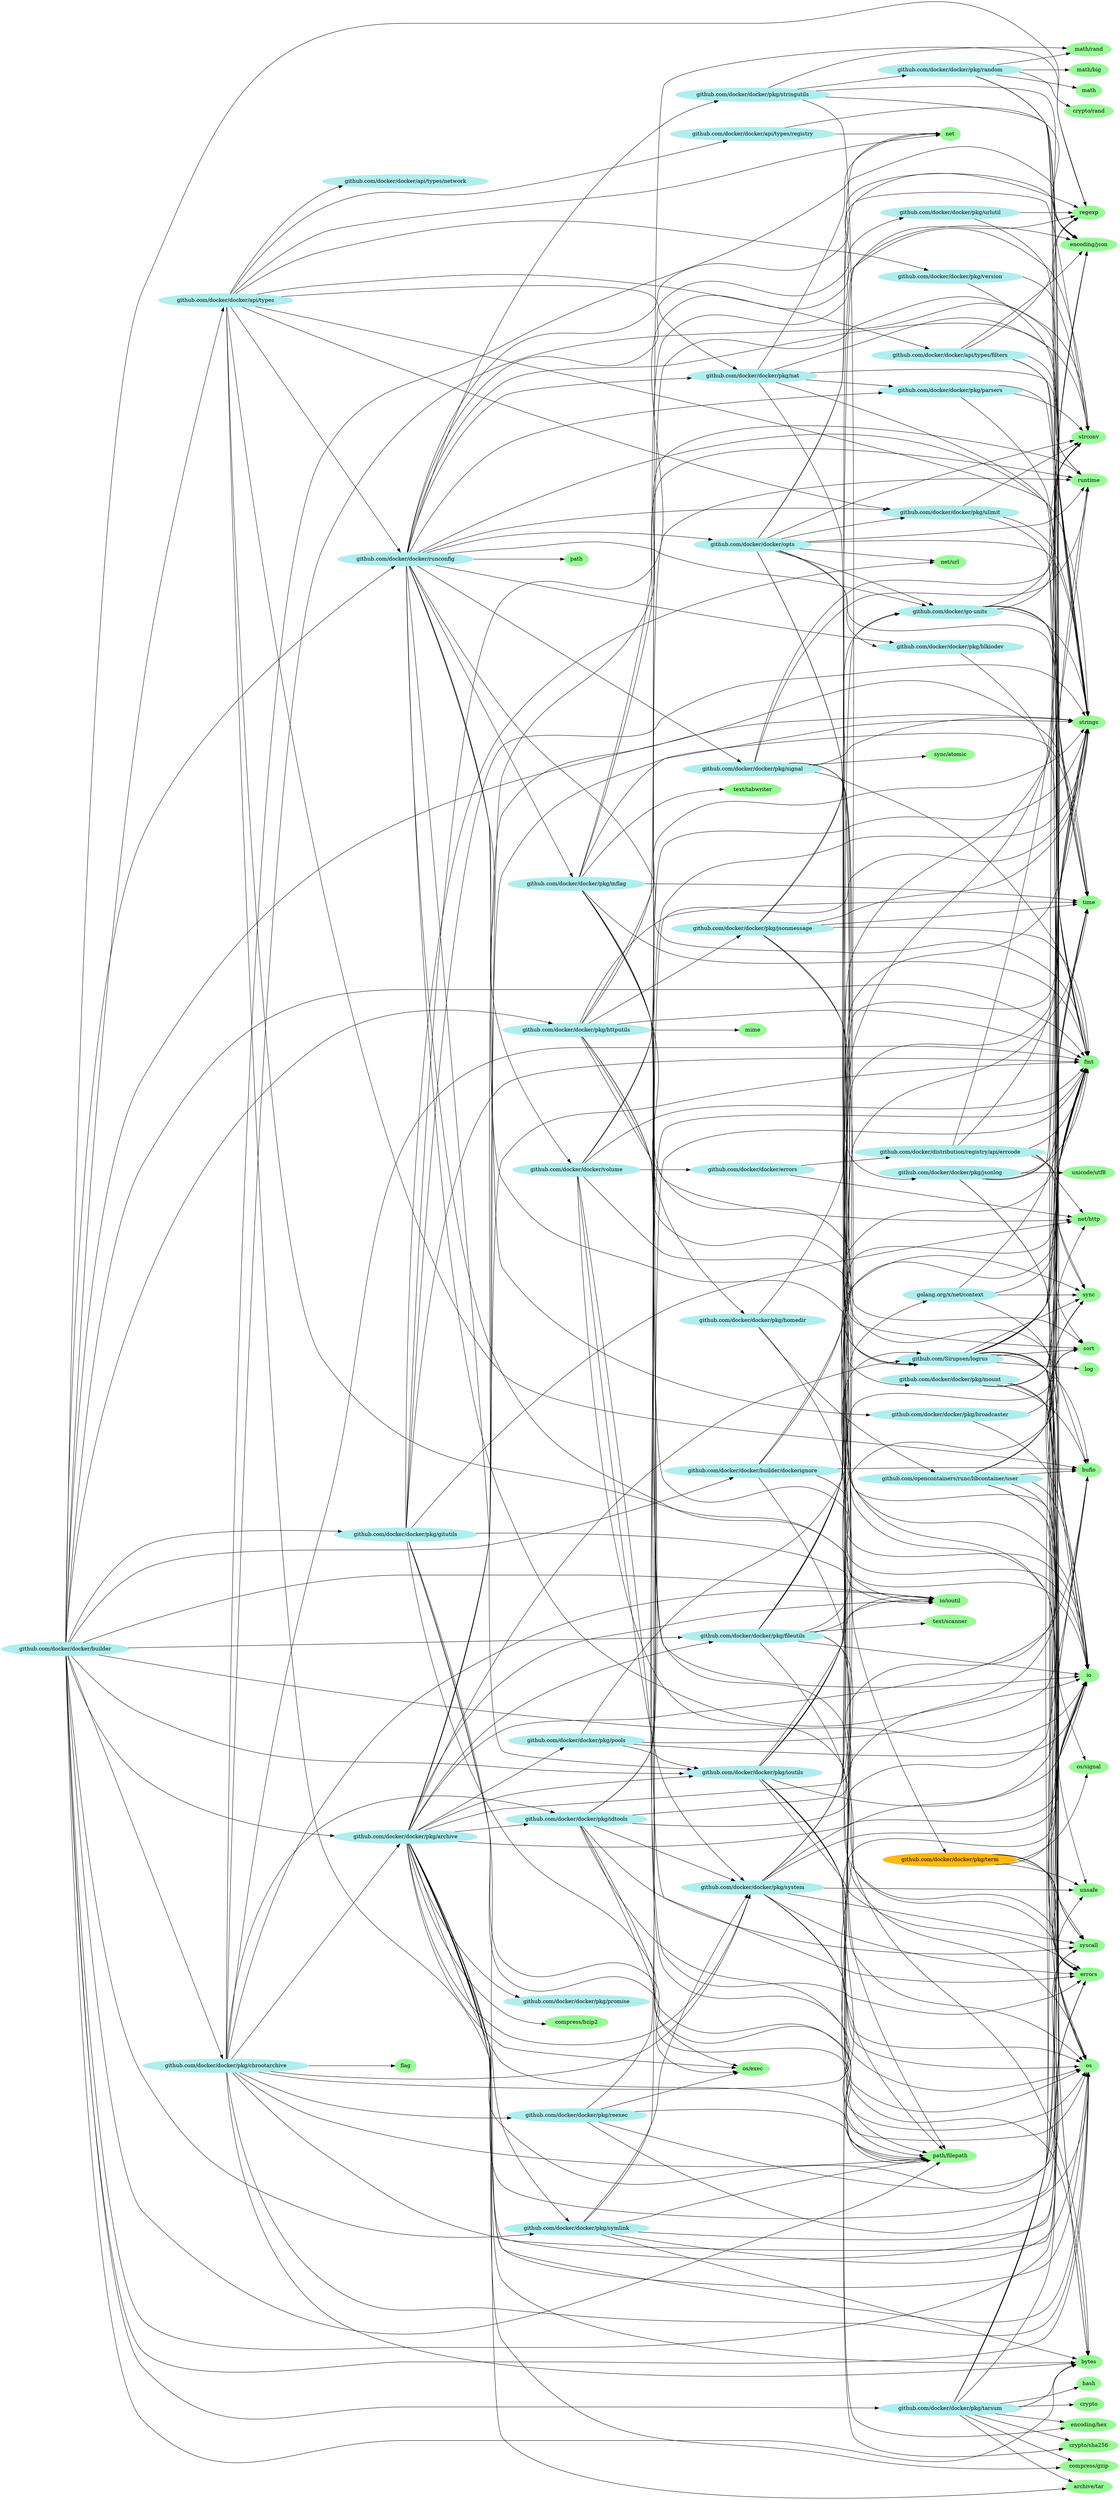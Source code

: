 digraph godep {
rankdir="LR"
0 [label="github.com/docker/docker/pkg/term" style="filled" color="darkgoldenrod1"];
0 -> 1;
0 -> 2;
0 -> 3;
0 -> 4;
0 -> 5;
0 -> 6;
7 [label="crypto/sha256" style="filled" color="palegreen"];
8 [label="github.com/Sirupsen/logrus" style="filled" color="paleturquoise"];
8 -> 9;
8 -> 10;
8 -> 11;
8 -> 12;
8 -> 2;
8 -> 13;
8 -> 3;
8 -> 14;
8 -> 15;
8 -> 16;
8 -> 17;
8 -> 5;
8 -> 18;
8 -> 6;
19 [label="github.com/docker/docker/pkg/signal" style="filled" color="paleturquoise"];
19 -> 12;
19 -> 8;
19 -> 3;
19 -> 4;
19 -> 14;
19 -> 20;
19 -> 16;
19 -> 21;
19 -> 5;
22 [label="github.com/docker/docker/builder/dockerignore" style="filled" color="paleturquoise"];
22 -> 9;
22 -> 12;
22 -> 2;
22 -> 23;
22 -> 16;
24 [label="unicode/utf8" style="filled" color="palegreen"];
1 [label="errors" style="filled" color="palegreen"];
25 [label="golang.org/x/net/context" style="filled" color="paleturquoise"];
25 -> 1;
25 -> 12;
25 -> 17;
25 -> 18;
26 [label="github.com/docker/distribution/registry/api/errcode" style="filled" color="paleturquoise"];
26 -> 11;
26 -> 12;
26 -> 27;
26 -> 15;
26 -> 16;
26 -> 17;
28 [label="hash" style="filled" color="palegreen"];
29 [label="github.com/docker/docker/runconfig" style="filled" color="paleturquoise"];
29 -> 11;
29 -> 12;
29 -> 30;
29 -> 31;
29 -> 32;
29 -> 33;
29 -> 34;
29 -> 35;
29 -> 36;
29 -> 37;
29 -> 19;
29 -> 38;
29 -> 39;
29 -> 40;
29 -> 41;
29 -> 2;
29 -> 42;
29 -> 43;
29 -> 14;
29 -> 20;
29 -> 16;
2 [label="io" style="filled" color="palegreen"];
42 [label="io/ioutil" style="filled" color="palegreen"];
27 [label="net/http" style="filled" color="palegreen"];
44 [label="github.com/opencontainers/runc/libcontainer/user" style="filled" color="paleturquoise"];
44 -> 9;
44 -> 1;
44 -> 12;
44 -> 2;
44 -> 3;
44 -> 20;
44 -> 16;
44 -> 5;
21 [label="sync/atomic" style="filled" color="palegreen"];
45 [label="crypto/rand" style="filled" color="palegreen"];
46 [label="github.com/docker/docker/api/types/network" style="filled" color="paleturquoise"];
47 [label="github.com/docker/docker/api/types/registry" style="filled" color="paleturquoise"];
47 -> 11;
47 -> 48;
34 [label="github.com/docker/docker/pkg/mflag" style="filled" color="paleturquoise"];
34 -> 1;
34 -> 12;
34 -> 49;
34 -> 2;
34 -> 3;
34 -> 14;
34 -> 15;
34 -> 20;
34 -> 16;
34 -> 50;
34 -> 18;
43 [label="path" style="filled" color="palegreen"];
51 [label="regexp" style="filled" color="palegreen"];
17 [label="sync" style="filled" color="palegreen"];
33 [label="github.com/docker/docker/pkg/ioutils" style="filled" color="paleturquoise"];
33 -> 10;
33 -> 7;
33 -> 52;
33 -> 1;
33 -> 12;
33 -> 25;
33 -> 2;
33 -> 42;
33 -> 27;
33 -> 3;
33 -> 17;
49 [label="github.com/docker/docker/pkg/homedir" style="filled" color="paleturquoise"];
49 -> 44;
49 -> 3;
49 -> 14;
53 [label="github.com/docker/docker/pkg/urlutil" style="filled" color="paleturquoise"];
53 -> 51;
53 -> 16;
39 [label="github.com/docker/docker/pkg/ulimit" style="filled" color="paleturquoise"];
39 -> 12;
39 -> 20;
39 -> 16;
54 [label="github.com/docker/docker/pkg/version" style="filled" color="paleturquoise"];
54 -> 20;
54 -> 16;
55 [label="flag" style="filled" color="palegreen"];
56 [label="github.com/docker/docker/pkg/jsonlog" style="filled" color="paleturquoise"];
56 -> 10;
56 -> 11;
56 -> 1;
56 -> 12;
56 -> 18;
56 -> 24;
31 [label="github.com/docker/docker/pkg/blkiodev" style="filled" color="paleturquoise"];
31 -> 12;
57 [label="github.com/docker/docker/pkg/pools" style="filled" color="paleturquoise"];
57 -> 9;
57 -> 33;
57 -> 2;
57 -> 17;
30 [label="github.com/docker/docker/opts" style="filled" color="paleturquoise"];
30 -> 9;
30 -> 12;
30 -> 31;
30 -> 39;
30 -> 41;
30 -> 48;
30 -> 58;
30 -> 3;
30 -> 51;
30 -> 14;
30 -> 20;
30 -> 16;
14 [label="runtime" style="filled" color="palegreen"];
59 [label="github.com/docker/docker/pkg/tarsum" style="filled" color="paleturquoise"];
59 -> 60;
59 -> 10;
59 -> 61;
59 -> 62;
59 -> 7;
59 -> 52;
59 -> 1;
59 -> 12;
59 -> 28;
59 -> 2;
59 -> 15;
59 -> 20;
59 -> 16;
62 [label="crypto" style="filled" color="palegreen"];
63 [label="github.com/docker/docker/api/types/filters" style="filled" color="paleturquoise"];
63 -> 11;
63 -> 1;
63 -> 12;
63 -> 51;
63 -> 16;
11 [label="encoding/json" style="filled" color="palegreen"];
38 [label="github.com/docker/docker/pkg/stringutils" style="filled" color="paleturquoise"];
38 -> 10;
38 -> 11;
38 -> 64;
38 -> 65;
38 -> 16;
66 [label="github.com/docker/docker/pkg/system" style="filled" color="paleturquoise"];
66 -> 9;
66 -> 1;
66 -> 41;
66 -> 2;
66 -> 3;
66 -> 23;
66 -> 20;
66 -> 16;
66 -> 5;
66 -> 18;
66 -> 6;
60 [label="archive/tar" style="filled" color="palegreen"];
67 [label="github.com/docker/docker/pkg/idtools" style="filled" color="paleturquoise"];
67 -> 9;
67 -> 12;
67 -> 66;
67 -> 3;
67 -> 68;
67 -> 23;
67 -> 15;
67 -> 20;
67 -> 16;
67 -> 5;
69 [label="github.com/docker/docker/pkg/chrootarchive" style="filled" color="paleturquoise"];
69 -> 10;
69 -> 11;
69 -> 55;
69 -> 12;
69 -> 70;
69 -> 67;
69 -> 71;
69 -> 66;
69 -> 2;
69 -> 42;
69 -> 3;
69 -> 23;
69 -> 14;
69 -> 5;
71 [label="github.com/docker/docker/pkg/reexec" style="filled" color="paleturquoise"];
71 -> 12;
71 -> 3;
71 -> 68;
71 -> 23;
71 -> 5;
58 [label="net/url" style="filled" color="palegreen"];
13 [label="log" style="filled" color="palegreen"];
72 [label="github.com/docker/docker/pkg/symlink" style="filled" color="paleturquoise"];
72 -> 10;
72 -> 1;
72 -> 66;
72 -> 3;
72 -> 23;
72 -> 16;
73 [label="github.com/docker/docker/pkg/fileutils" style="filled" color="paleturquoise"];
73 -> 1;
73 -> 12;
73 -> 8;
73 -> 2;
73 -> 42;
73 -> 3;
73 -> 23;
73 -> 51;
73 -> 16;
73 -> 74;
75 [label="github.com/docker/docker/pkg/gitutils" style="filled" color="paleturquoise"];
75 -> 12;
75 -> 72;
75 -> 53;
75 -> 42;
75 -> 27;
75 -> 58;
75 -> 3;
75 -> 68;
75 -> 23;
75 -> 16;
76 [label="math/big" style="filled" color="palegreen"];
68 [label="os/exec" style="filled" color="palegreen"];
37 [label="github.com/docker/docker/pkg/parsers" style="filled" color="paleturquoise"];
37 -> 12;
37 -> 20;
37 -> 16;
32 [label="github.com/docker/docker/pkg/broadcaster" style="filled" color="paleturquoise"];
32 -> 2;
32 -> 17;
35 [label="github.com/docker/docker/pkg/mount" style="filled" color="paleturquoise"];
35 -> 9;
35 -> 12;
35 -> 2;
35 -> 3;
35 -> 16;
35 -> 5;
35 -> 18;
77 [label="math" style="filled" color="palegreen"];
23 [label="path/filepath" style="filled" color="palegreen"];
61 [label="compress/gzip" style="filled" color="palegreen"];
74 [label="text/scanner" style="filled" color="palegreen"];
41 [label="github.com/docker/go-units" style="filled" color="paleturquoise"];
41 -> 12;
41 -> 51;
41 -> 20;
41 -> 16;
41 -> 18;
52 [label="encoding/hex" style="filled" color="palegreen"];
9 [label="bufio" style="filled" color="palegreen"];
65 [label="math/rand" style="filled" color="palegreen"];
78 [label="github.com/docker/docker/errors" style="filled" color="paleturquoise"];
78 -> 26;
78 -> 27;
79 [label="github.com/docker/docker/pkg/jsonmessage" style="filled" color="paleturquoise"];
79 -> 11;
79 -> 12;
79 -> 56;
79 -> 0;
79 -> 41;
79 -> 2;
79 -> 16;
79 -> 18;
10 [label="bytes" style="filled" color="palegreen"];
12 [label="fmt" style="filled" color="palegreen"];
15 [label="sort" style="filled" color="palegreen"];
18 [label="time" style="filled" color="palegreen"];
50 [label="text/tabwriter" style="filled" color="palegreen"];
4 [label="os/signal" style="filled" color="palegreen"];
64 [label="github.com/docker/docker/pkg/random" style="filled" color="paleturquoise"];
64 -> 45;
64 -> 2;
64 -> 77;
64 -> 76;
64 -> 65;
64 -> 17;
64 -> 18;
70 [label="github.com/docker/docker/pkg/archive" style="filled" color="paleturquoise"];
70 -> 60;
70 -> 9;
70 -> 10;
70 -> 80;
70 -> 61;
70 -> 1;
70 -> 12;
70 -> 8;
70 -> 73;
70 -> 67;
70 -> 33;
70 -> 57;
70 -> 81;
70 -> 66;
70 -> 2;
70 -> 42;
70 -> 3;
70 -> 68;
70 -> 23;
70 -> 14;
70 -> 15;
70 -> 16;
70 -> 5;
70 -> 18;
70 -> 6;
82 [label="github.com/docker/docker/api/types" style="filled" color="paleturquoise"];
82 -> 9;
82 -> 63;
82 -> 46;
82 -> 47;
82 -> 36;
82 -> 39;
82 -> 54;
82 -> 29;
82 -> 2;
82 -> 48;
82 -> 3;
82 -> 18;
36 [label="github.com/docker/docker/pkg/nat" style="filled" color="paleturquoise"];
36 -> 12;
36 -> 37;
36 -> 48;
36 -> 15;
36 -> 20;
36 -> 16;
83 [label="mime" style="filled" color="palegreen"];
80 [label="compress/bzip2" style="filled" color="palegreen"];
81 [label="github.com/docker/docker/pkg/promise" style="filled" color="paleturquoise"];
5 [label="syscall" style="filled" color="palegreen"];
84 [label="github.com/docker/docker/pkg/httputils" style="filled" color="paleturquoise"];
84 -> 1;
84 -> 12;
84 -> 8;
84 -> 79;
84 -> 2;
84 -> 83;
84 -> 27;
84 -> 51;
84 -> 16;
84 -> 18;
48 [label="net" style="filled" color="palegreen"];
20 [label="strconv" style="filled" color="palegreen"];
3 [label="os" style="filled" color="palegreen"];
6 [label="unsafe" style="filled" color="palegreen"];
40 [label="github.com/docker/docker/volume" style="filled" color="paleturquoise"];
40 -> 12;
40 -> 8;
40 -> 78;
40 -> 66;
40 -> 3;
40 -> 23;
40 -> 14;
40 -> 16;
85 [label="github.com/docker/docker/builder" style="filled" color="paleturquoise"];
85 -> 10;
85 -> 1;
85 -> 12;
85 -> 82;
85 -> 22;
85 -> 70;
85 -> 69;
85 -> 73;
85 -> 75;
85 -> 84;
85 -> 33;
85 -> 72;
85 -> 59;
85 -> 29;
85 -> 2;
85 -> 42;
85 -> 3;
85 -> 23;
85 -> 51;
85 -> 18;
16 [label="strings" style="filled" color="palegreen"];
}
